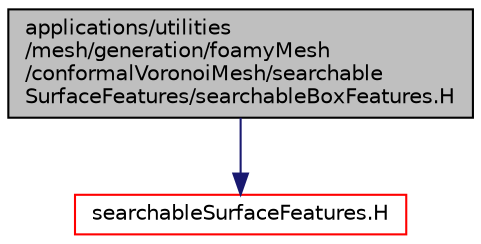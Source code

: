 digraph "applications/utilities/mesh/generation/foamyMesh/conformalVoronoiMesh/searchableSurfaceFeatures/searchableBoxFeatures.H"
{
  bgcolor="transparent";
  edge [fontname="Helvetica",fontsize="10",labelfontname="Helvetica",labelfontsize="10"];
  node [fontname="Helvetica",fontsize="10",shape=record];
  Node1 [label="applications/utilities\l/mesh/generation/foamyMesh\l/conformalVoronoiMesh/searchable\lSurfaceFeatures/searchableBoxFeatures.H",height=0.2,width=0.4,color="black", fillcolor="grey75", style="filled", fontcolor="black"];
  Node1 -> Node2 [color="midnightblue",fontsize="10",style="solid",fontname="Helvetica"];
  Node2 [label="searchableSurfaceFeatures.H",height=0.2,width=0.4,color="red",URL="$a04254.html"];
}
